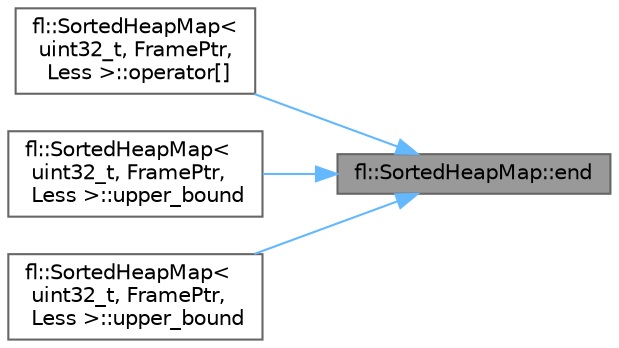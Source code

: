 digraph "fl::SortedHeapMap::end"
{
 // INTERACTIVE_SVG=YES
 // LATEX_PDF_SIZE
  bgcolor="transparent";
  edge [fontname=Helvetica,fontsize=10,labelfontname=Helvetica,labelfontsize=10];
  node [fontname=Helvetica,fontsize=10,shape=box,height=0.2,width=0.4];
  rankdir="RL";
  Node1 [id="Node000001",label="fl::SortedHeapMap::end",height=0.2,width=0.4,color="gray40", fillcolor="grey60", style="filled", fontcolor="black",tooltip=" "];
  Node1 -> Node2 [id="edge1_Node000001_Node000002",dir="back",color="steelblue1",style="solid",tooltip=" "];
  Node2 [id="Node000002",label="fl::SortedHeapMap\<\l uint32_t, FramePtr,\l Less \>::operator[]",height=0.2,width=0.4,color="grey40", fillcolor="white", style="filled",URL="$dc/d45/classfl_1_1_sorted_heap_map_aa0456e804f5fb889bfeb787db298dd9b.html#aa0456e804f5fb889bfeb787db298dd9b",tooltip=" "];
  Node1 -> Node3 [id="edge2_Node000001_Node000003",dir="back",color="steelblue1",style="solid",tooltip=" "];
  Node3 [id="Node000003",label="fl::SortedHeapMap\<\l uint32_t, FramePtr,\l Less \>::upper_bound",height=0.2,width=0.4,color="grey40", fillcolor="white", style="filled",URL="$dc/d45/classfl_1_1_sorted_heap_map_a00a4086c091642a295b4851790335c21.html#a00a4086c091642a295b4851790335c21",tooltip=" "];
  Node1 -> Node4 [id="edge3_Node000001_Node000004",dir="back",color="steelblue1",style="solid",tooltip=" "];
  Node4 [id="Node000004",label="fl::SortedHeapMap\<\l uint32_t, FramePtr,\l Less \>::upper_bound",height=0.2,width=0.4,color="grey40", fillcolor="white", style="filled",URL="$dc/d45/classfl_1_1_sorted_heap_map_a8319e38e8624d12beeae8f5b1df3ba7d.html#a8319e38e8624d12beeae8f5b1df3ba7d",tooltip=" "];
}
